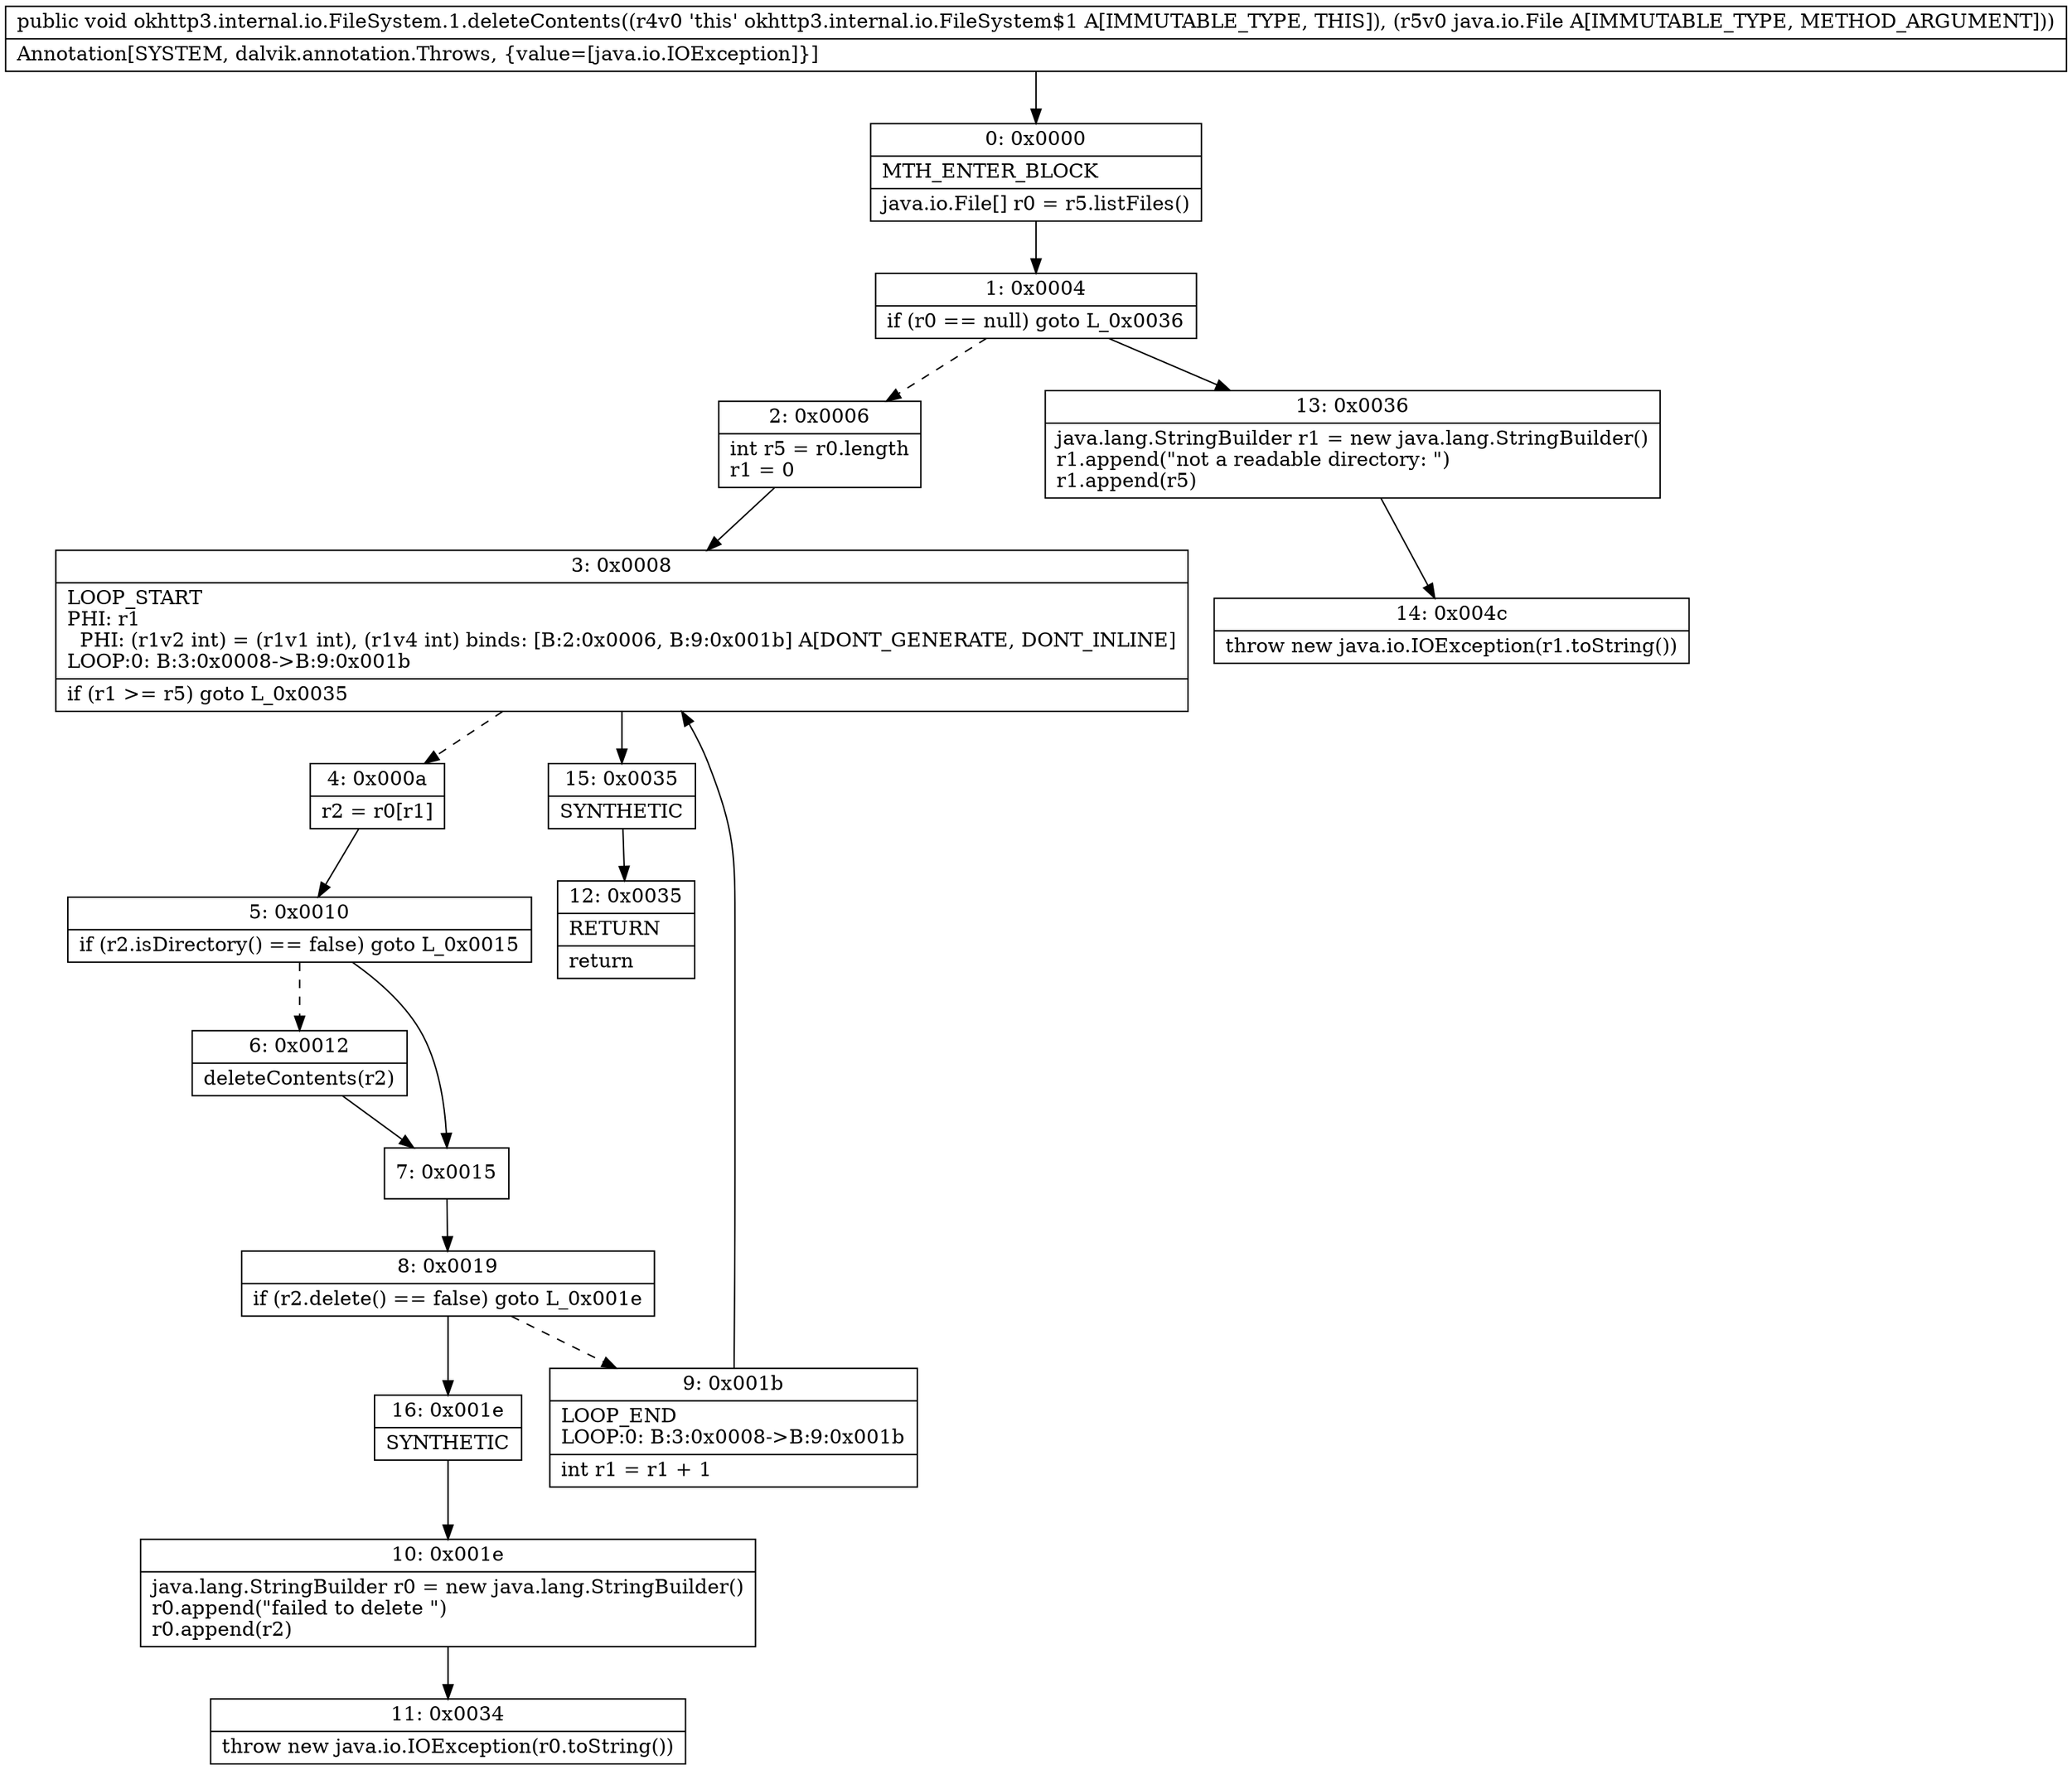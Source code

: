 digraph "CFG forokhttp3.internal.io.FileSystem.1.deleteContents(Ljava\/io\/File;)V" {
Node_0 [shape=record,label="{0\:\ 0x0000|MTH_ENTER_BLOCK\l|java.io.File[] r0 = r5.listFiles()\l}"];
Node_1 [shape=record,label="{1\:\ 0x0004|if (r0 == null) goto L_0x0036\l}"];
Node_2 [shape=record,label="{2\:\ 0x0006|int r5 = r0.length\lr1 = 0\l}"];
Node_3 [shape=record,label="{3\:\ 0x0008|LOOP_START\lPHI: r1 \l  PHI: (r1v2 int) = (r1v1 int), (r1v4 int) binds: [B:2:0x0006, B:9:0x001b] A[DONT_GENERATE, DONT_INLINE]\lLOOP:0: B:3:0x0008\-\>B:9:0x001b\l|if (r1 \>= r5) goto L_0x0035\l}"];
Node_4 [shape=record,label="{4\:\ 0x000a|r2 = r0[r1]\l}"];
Node_5 [shape=record,label="{5\:\ 0x0010|if (r2.isDirectory() == false) goto L_0x0015\l}"];
Node_6 [shape=record,label="{6\:\ 0x0012|deleteContents(r2)\l}"];
Node_7 [shape=record,label="{7\:\ 0x0015}"];
Node_8 [shape=record,label="{8\:\ 0x0019|if (r2.delete() == false) goto L_0x001e\l}"];
Node_9 [shape=record,label="{9\:\ 0x001b|LOOP_END\lLOOP:0: B:3:0x0008\-\>B:9:0x001b\l|int r1 = r1 + 1\l}"];
Node_10 [shape=record,label="{10\:\ 0x001e|java.lang.StringBuilder r0 = new java.lang.StringBuilder()\lr0.append(\"failed to delete \")\lr0.append(r2)\l}"];
Node_11 [shape=record,label="{11\:\ 0x0034|throw new java.io.IOException(r0.toString())\l}"];
Node_12 [shape=record,label="{12\:\ 0x0035|RETURN\l|return\l}"];
Node_13 [shape=record,label="{13\:\ 0x0036|java.lang.StringBuilder r1 = new java.lang.StringBuilder()\lr1.append(\"not a readable directory: \")\lr1.append(r5)\l}"];
Node_14 [shape=record,label="{14\:\ 0x004c|throw new java.io.IOException(r1.toString())\l}"];
Node_15 [shape=record,label="{15\:\ 0x0035|SYNTHETIC\l}"];
Node_16 [shape=record,label="{16\:\ 0x001e|SYNTHETIC\l}"];
MethodNode[shape=record,label="{public void okhttp3.internal.io.FileSystem.1.deleteContents((r4v0 'this' okhttp3.internal.io.FileSystem$1 A[IMMUTABLE_TYPE, THIS]), (r5v0 java.io.File A[IMMUTABLE_TYPE, METHOD_ARGUMENT]))  | Annotation[SYSTEM, dalvik.annotation.Throws, \{value=[java.io.IOException]\}]\l}"];
MethodNode -> Node_0;
Node_0 -> Node_1;
Node_1 -> Node_2[style=dashed];
Node_1 -> Node_13;
Node_2 -> Node_3;
Node_3 -> Node_4[style=dashed];
Node_3 -> Node_15;
Node_4 -> Node_5;
Node_5 -> Node_6[style=dashed];
Node_5 -> Node_7;
Node_6 -> Node_7;
Node_7 -> Node_8;
Node_8 -> Node_9[style=dashed];
Node_8 -> Node_16;
Node_9 -> Node_3;
Node_10 -> Node_11;
Node_13 -> Node_14;
Node_15 -> Node_12;
Node_16 -> Node_10;
}

